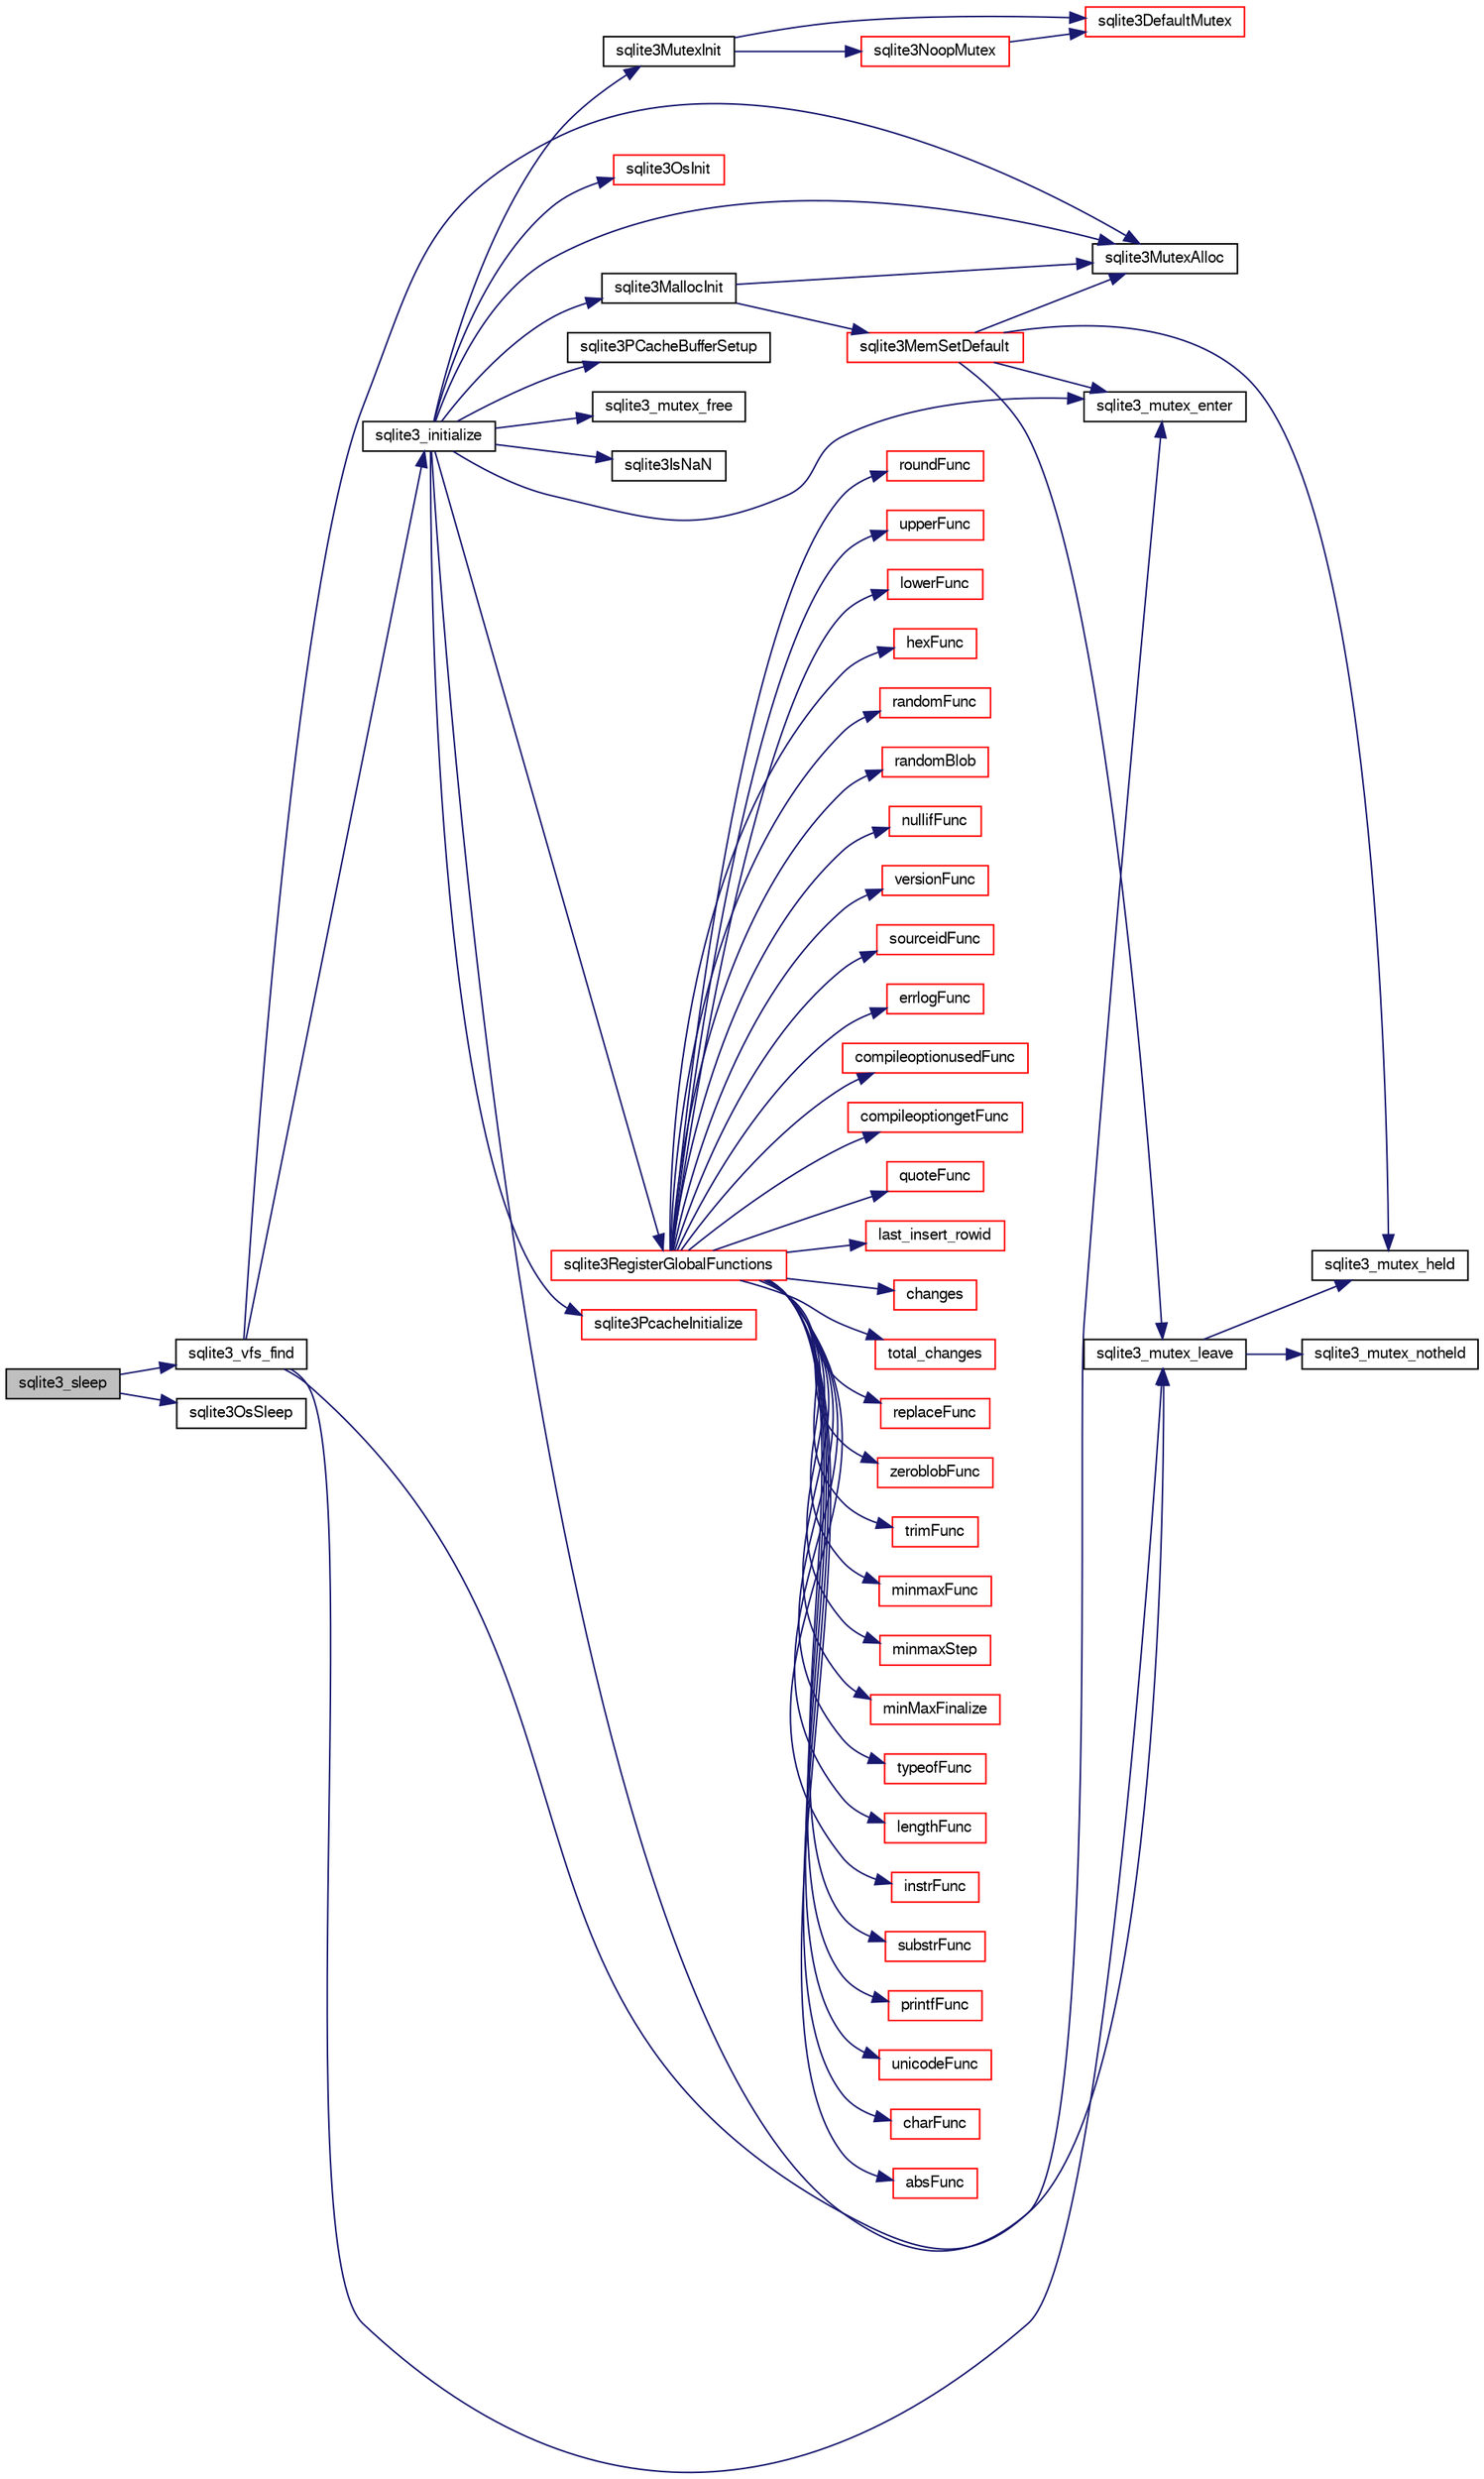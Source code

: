 digraph "sqlite3_sleep"
{
  edge [fontname="FreeSans",fontsize="10",labelfontname="FreeSans",labelfontsize="10"];
  node [fontname="FreeSans",fontsize="10",shape=record];
  rankdir="LR";
  Node79688 [label="sqlite3_sleep",height=0.2,width=0.4,color="black", fillcolor="grey75", style="filled", fontcolor="black"];
  Node79688 -> Node79689 [color="midnightblue",fontsize="10",style="solid",fontname="FreeSans"];
  Node79689 [label="sqlite3_vfs_find",height=0.2,width=0.4,color="black", fillcolor="white", style="filled",URL="$sqlite3_8c.html#a009b28f3d275077f7bb7f3ef37de6095"];
  Node79689 -> Node79690 [color="midnightblue",fontsize="10",style="solid",fontname="FreeSans"];
  Node79690 [label="sqlite3_initialize",height=0.2,width=0.4,color="black", fillcolor="white", style="filled",URL="$sqlite3_8c.html#ab0c0ee2d5d4cf8b28e9572296a8861df"];
  Node79690 -> Node79691 [color="midnightblue",fontsize="10",style="solid",fontname="FreeSans"];
  Node79691 [label="sqlite3MutexInit",height=0.2,width=0.4,color="black", fillcolor="white", style="filled",URL="$sqlite3_8c.html#a7906afcdd1cdb3d0007eb932398a1158"];
  Node79691 -> Node79692 [color="midnightblue",fontsize="10",style="solid",fontname="FreeSans"];
  Node79692 [label="sqlite3DefaultMutex",height=0.2,width=0.4,color="red", fillcolor="white", style="filled",URL="$sqlite3_8c.html#ac895a71e325f9b2f9b862f737c17aca8"];
  Node79691 -> Node79713 [color="midnightblue",fontsize="10",style="solid",fontname="FreeSans"];
  Node79713 [label="sqlite3NoopMutex",height=0.2,width=0.4,color="red", fillcolor="white", style="filled",URL="$sqlite3_8c.html#a09742cde9ef371d94f8201d2cdb543e4"];
  Node79713 -> Node79692 [color="midnightblue",fontsize="10",style="solid",fontname="FreeSans"];
  Node79690 -> Node79721 [color="midnightblue",fontsize="10",style="solid",fontname="FreeSans"];
  Node79721 [label="sqlite3MutexAlloc",height=0.2,width=0.4,color="black", fillcolor="white", style="filled",URL="$sqlite3_8c.html#a0e3f432ee581f6876b590e7ad7e84e19"];
  Node79690 -> Node79698 [color="midnightblue",fontsize="10",style="solid",fontname="FreeSans"];
  Node79698 [label="sqlite3_mutex_enter",height=0.2,width=0.4,color="black", fillcolor="white", style="filled",URL="$sqlite3_8c.html#a1c12cde690bd89f104de5cbad12a6bf5"];
  Node79690 -> Node79722 [color="midnightblue",fontsize="10",style="solid",fontname="FreeSans"];
  Node79722 [label="sqlite3MallocInit",height=0.2,width=0.4,color="black", fillcolor="white", style="filled",URL="$sqlite3_8c.html#a9e06f9e7cad0d83ce80ab493c9533552"];
  Node79722 -> Node79723 [color="midnightblue",fontsize="10",style="solid",fontname="FreeSans"];
  Node79723 [label="sqlite3MemSetDefault",height=0.2,width=0.4,color="red", fillcolor="white", style="filled",URL="$sqlite3_8c.html#a162fbfd727e92c5f8f72625b5ff62549"];
  Node79723 -> Node79721 [color="midnightblue",fontsize="10",style="solid",fontname="FreeSans"];
  Node79723 -> Node79698 [color="midnightblue",fontsize="10",style="solid",fontname="FreeSans"];
  Node79723 -> Node79704 [color="midnightblue",fontsize="10",style="solid",fontname="FreeSans"];
  Node79704 [label="sqlite3_mutex_leave",height=0.2,width=0.4,color="black", fillcolor="white", style="filled",URL="$sqlite3_8c.html#a5838d235601dbd3c1fa993555c6bcc93"];
  Node79704 -> Node79700 [color="midnightblue",fontsize="10",style="solid",fontname="FreeSans"];
  Node79700 [label="sqlite3_mutex_held",height=0.2,width=0.4,color="black", fillcolor="white", style="filled",URL="$sqlite3_8c.html#acf77da68932b6bc163c5e68547ecc3e7"];
  Node79704 -> Node79705 [color="midnightblue",fontsize="10",style="solid",fontname="FreeSans"];
  Node79705 [label="sqlite3_mutex_notheld",height=0.2,width=0.4,color="black", fillcolor="white", style="filled",URL="$sqlite3_8c.html#a83967c837c1c000d3b5adcfaa688f5dc"];
  Node79723 -> Node79700 [color="midnightblue",fontsize="10",style="solid",fontname="FreeSans"];
  Node79722 -> Node79721 [color="midnightblue",fontsize="10",style="solid",fontname="FreeSans"];
  Node79690 -> Node79704 [color="midnightblue",fontsize="10",style="solid",fontname="FreeSans"];
  Node79690 -> Node79817 [color="midnightblue",fontsize="10",style="solid",fontname="FreeSans"];
  Node79817 [label="sqlite3RegisterGlobalFunctions",height=0.2,width=0.4,color="red", fillcolor="white", style="filled",URL="$sqlite3_8c.html#a9f75bd111010f29e1b8d74344473c4ec"];
  Node79817 -> Node79818 [color="midnightblue",fontsize="10",style="solid",fontname="FreeSans"];
  Node79818 [label="trimFunc",height=0.2,width=0.4,color="red", fillcolor="white", style="filled",URL="$sqlite3_8c.html#afad56dbe7f08139a630156e644b14704"];
  Node79817 -> Node79831 [color="midnightblue",fontsize="10",style="solid",fontname="FreeSans"];
  Node79831 [label="minmaxFunc",height=0.2,width=0.4,color="red", fillcolor="white", style="filled",URL="$sqlite3_8c.html#a4d00f48b948fd73cb70bcfd1efc0bfb0"];
  Node79817 -> Node79840 [color="midnightblue",fontsize="10",style="solid",fontname="FreeSans"];
  Node79840 [label="minmaxStep",height=0.2,width=0.4,color="red", fillcolor="white", style="filled",URL="$sqlite3_8c.html#a5b4c0da0f3b61d7ff25ebd30aa22cca4"];
  Node79817 -> Node79844 [color="midnightblue",fontsize="10",style="solid",fontname="FreeSans"];
  Node79844 [label="minMaxFinalize",height=0.2,width=0.4,color="red", fillcolor="white", style="filled",URL="$sqlite3_8c.html#a0439dd90934a2dee93517c50884d5924"];
  Node79817 -> Node79845 [color="midnightblue",fontsize="10",style="solid",fontname="FreeSans"];
  Node79845 [label="typeofFunc",height=0.2,width=0.4,color="red", fillcolor="white", style="filled",URL="$sqlite3_8c.html#aba6c564ff0d6b017de448469d0fb243f"];
  Node79817 -> Node79846 [color="midnightblue",fontsize="10",style="solid",fontname="FreeSans"];
  Node79846 [label="lengthFunc",height=0.2,width=0.4,color="red", fillcolor="white", style="filled",URL="$sqlite3_8c.html#affdabf006c37c26a1c3e325badb83546"];
  Node79817 -> Node79851 [color="midnightblue",fontsize="10",style="solid",fontname="FreeSans"];
  Node79851 [label="instrFunc",height=0.2,width=0.4,color="red", fillcolor="white", style="filled",URL="$sqlite3_8c.html#a8f86ca540b92ac28aaefaa126170cf8c"];
  Node79817 -> Node79853 [color="midnightblue",fontsize="10",style="solid",fontname="FreeSans"];
  Node79853 [label="substrFunc",height=0.2,width=0.4,color="red", fillcolor="white", style="filled",URL="$sqlite3_8c.html#a8a8739d9af5589338113371e440b2734"];
  Node79817 -> Node79858 [color="midnightblue",fontsize="10",style="solid",fontname="FreeSans"];
  Node79858 [label="printfFunc",height=0.2,width=0.4,color="red", fillcolor="white", style="filled",URL="$sqlite3_8c.html#a80ca21d434c7c5b6668bee721331dda8"];
  Node79817 -> Node79860 [color="midnightblue",fontsize="10",style="solid",fontname="FreeSans"];
  Node79860 [label="unicodeFunc",height=0.2,width=0.4,color="red", fillcolor="white", style="filled",URL="$sqlite3_8c.html#a1d3d012cbe2276d8d713be80884db355"];
  Node79817 -> Node79862 [color="midnightblue",fontsize="10",style="solid",fontname="FreeSans"];
  Node79862 [label="charFunc",height=0.2,width=0.4,color="red", fillcolor="white", style="filled",URL="$sqlite3_8c.html#ab9b72ce47fcea3c3b92e816435a0fd91"];
  Node79817 -> Node79863 [color="midnightblue",fontsize="10",style="solid",fontname="FreeSans"];
  Node79863 [label="absFunc",height=0.2,width=0.4,color="red", fillcolor="white", style="filled",URL="$sqlite3_8c.html#af271994a34f441432d50d7095e0ed23d"];
  Node79817 -> Node79868 [color="midnightblue",fontsize="10",style="solid",fontname="FreeSans"];
  Node79868 [label="roundFunc",height=0.2,width=0.4,color="red", fillcolor="white", style="filled",URL="$sqlite3_8c.html#a8c444ba254edc27891111b76e7ba85e7"];
  Node79817 -> Node79871 [color="midnightblue",fontsize="10",style="solid",fontname="FreeSans"];
  Node79871 [label="upperFunc",height=0.2,width=0.4,color="red", fillcolor="white", style="filled",URL="$sqlite3_8c.html#a8f26e491f9fd893cdb476c577f39f260"];
  Node79817 -> Node79872 [color="midnightblue",fontsize="10",style="solid",fontname="FreeSans"];
  Node79872 [label="lowerFunc",height=0.2,width=0.4,color="red", fillcolor="white", style="filled",URL="$sqlite3_8c.html#a37a07e2d7c0cb4c521e9c334596c89a7"];
  Node79817 -> Node79873 [color="midnightblue",fontsize="10",style="solid",fontname="FreeSans"];
  Node79873 [label="hexFunc",height=0.2,width=0.4,color="red", fillcolor="white", style="filled",URL="$sqlite3_8c.html#a2e2cd151b75b794723d7c4f30fe57c8b"];
  Node79817 -> Node79874 [color="midnightblue",fontsize="10",style="solid",fontname="FreeSans"];
  Node79874 [label="randomFunc",height=0.2,width=0.4,color="red", fillcolor="white", style="filled",URL="$sqlite3_8c.html#a77905d2b2e1b154cf082f061cfa057dd"];
  Node79817 -> Node79877 [color="midnightblue",fontsize="10",style="solid",fontname="FreeSans"];
  Node79877 [label="randomBlob",height=0.2,width=0.4,color="red", fillcolor="white", style="filled",URL="$sqlite3_8c.html#a2b058708f7f26feb80fce84c3e375d64"];
  Node79817 -> Node79879 [color="midnightblue",fontsize="10",style="solid",fontname="FreeSans"];
  Node79879 [label="nullifFunc",height=0.2,width=0.4,color="red", fillcolor="white", style="filled",URL="$sqlite3_8c.html#aa677b6612cd4e6630438b729f56cd3e6"];
  Node79817 -> Node79880 [color="midnightblue",fontsize="10",style="solid",fontname="FreeSans"];
  Node79880 [label="versionFunc",height=0.2,width=0.4,color="red", fillcolor="white", style="filled",URL="$sqlite3_8c.html#a258a294d68fbf7c6ba528921b2a721bc"];
  Node79817 -> Node79882 [color="midnightblue",fontsize="10",style="solid",fontname="FreeSans"];
  Node79882 [label="sourceidFunc",height=0.2,width=0.4,color="red", fillcolor="white", style="filled",URL="$sqlite3_8c.html#a3ff22be898cc17c2a45a7fa605892c4a"];
  Node79817 -> Node79884 [color="midnightblue",fontsize="10",style="solid",fontname="FreeSans"];
  Node79884 [label="errlogFunc",height=0.2,width=0.4,color="red", fillcolor="white", style="filled",URL="$sqlite3_8c.html#a56d5c8e1f0a43e4c9f8864c27065393f"];
  Node79817 -> Node79885 [color="midnightblue",fontsize="10",style="solid",fontname="FreeSans"];
  Node79885 [label="compileoptionusedFunc",height=0.2,width=0.4,color="red", fillcolor="white", style="filled",URL="$sqlite3_8c.html#ab8caa7140383f5e738f29c859232145f"];
  Node79817 -> Node79888 [color="midnightblue",fontsize="10",style="solid",fontname="FreeSans"];
  Node79888 [label="compileoptiongetFunc",height=0.2,width=0.4,color="red", fillcolor="white", style="filled",URL="$sqlite3_8c.html#a9221f1bc427c499f548f1e50ad1033b0"];
  Node79817 -> Node79890 [color="midnightblue",fontsize="10",style="solid",fontname="FreeSans"];
  Node79890 [label="quoteFunc",height=0.2,width=0.4,color="red", fillcolor="white", style="filled",URL="$sqlite3_8c.html#a8e64c0ef376144dfad6a4a3d499056b8"];
  Node79817 -> Node79891 [color="midnightblue",fontsize="10",style="solid",fontname="FreeSans"];
  Node79891 [label="last_insert_rowid",height=0.2,width=0.4,color="red", fillcolor="white", style="filled",URL="$sqlite3_8c.html#a58bdb5411ca39965cee456c209725009"];
  Node79817 -> Node79893 [color="midnightblue",fontsize="10",style="solid",fontname="FreeSans"];
  Node79893 [label="changes",height=0.2,width=0.4,color="red", fillcolor="white", style="filled",URL="$sqlite3_8c.html#a098b9c6a88d2ab91cdcbd5ee0b4bfe7f"];
  Node79817 -> Node79895 [color="midnightblue",fontsize="10",style="solid",fontname="FreeSans"];
  Node79895 [label="total_changes",height=0.2,width=0.4,color="red", fillcolor="white", style="filled",URL="$sqlite3_8c.html#afad48d3e90d72263d3e8707f56d1ccc9"];
  Node79817 -> Node79897 [color="midnightblue",fontsize="10",style="solid",fontname="FreeSans"];
  Node79897 [label="replaceFunc",height=0.2,width=0.4,color="red", fillcolor="white", style="filled",URL="$sqlite3_8c.html#a752b98a7c55d204c397a4902b49b1ce4"];
  Node79817 -> Node79898 [color="midnightblue",fontsize="10",style="solid",fontname="FreeSans"];
  Node79898 [label="zeroblobFunc",height=0.2,width=0.4,color="red", fillcolor="white", style="filled",URL="$sqlite3_8c.html#a3b48be674f93ee89664ee4552afd3248"];
  Node79690 -> Node79964 [color="midnightblue",fontsize="10",style="solid",fontname="FreeSans"];
  Node79964 [label="sqlite3PcacheInitialize",height=0.2,width=0.4,color="red", fillcolor="white", style="filled",URL="$sqlite3_8c.html#a2902c61ddc88bea002c4d69fe4052b1f"];
  Node79690 -> Node79965 [color="midnightblue",fontsize="10",style="solid",fontname="FreeSans"];
  Node79965 [label="sqlite3OsInit",height=0.2,width=0.4,color="red", fillcolor="white", style="filled",URL="$sqlite3_8c.html#afeaa886fe1ca086a30fd278b1d069762"];
  Node79690 -> Node79969 [color="midnightblue",fontsize="10",style="solid",fontname="FreeSans"];
  Node79969 [label="sqlite3PCacheBufferSetup",height=0.2,width=0.4,color="black", fillcolor="white", style="filled",URL="$sqlite3_8c.html#ad18a1eebefdfbc4254f473f7b0101937"];
  Node79690 -> Node79970 [color="midnightblue",fontsize="10",style="solid",fontname="FreeSans"];
  Node79970 [label="sqlite3_mutex_free",height=0.2,width=0.4,color="black", fillcolor="white", style="filled",URL="$sqlite3_8c.html#a2db2e72e08f6873afa9c61b0ec726fec"];
  Node79690 -> Node79753 [color="midnightblue",fontsize="10",style="solid",fontname="FreeSans"];
  Node79753 [label="sqlite3IsNaN",height=0.2,width=0.4,color="black", fillcolor="white", style="filled",URL="$sqlite3_8c.html#aed4d78203877c3486765ccbc7feebb50"];
  Node79689 -> Node79721 [color="midnightblue",fontsize="10",style="solid",fontname="FreeSans"];
  Node79689 -> Node79698 [color="midnightblue",fontsize="10",style="solid",fontname="FreeSans"];
  Node79689 -> Node79704 [color="midnightblue",fontsize="10",style="solid",fontname="FreeSans"];
  Node79688 -> Node79971 [color="midnightblue",fontsize="10",style="solid",fontname="FreeSans"];
  Node79971 [label="sqlite3OsSleep",height=0.2,width=0.4,color="black", fillcolor="white", style="filled",URL="$sqlite3_8c.html#a216e62c25d04d125926034ac185cc9f4"];
}

